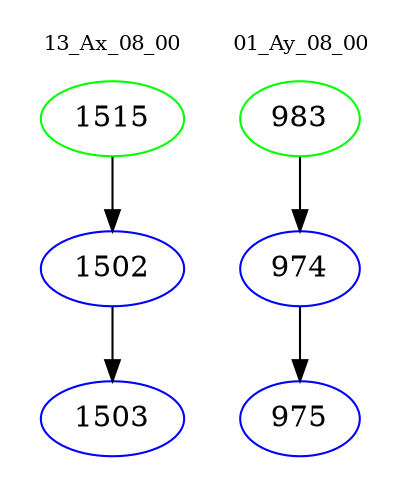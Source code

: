 digraph{
subgraph cluster_0 {
color = white
label = "13_Ax_08_00";
fontsize=10;
T0_1515 [label="1515", color="green"]
T0_1515 -> T0_1502 [color="black"]
T0_1502 [label="1502", color="blue"]
T0_1502 -> T0_1503 [color="black"]
T0_1503 [label="1503", color="blue"]
}
subgraph cluster_1 {
color = white
label = "01_Ay_08_00";
fontsize=10;
T1_983 [label="983", color="green"]
T1_983 -> T1_974 [color="black"]
T1_974 [label="974", color="blue"]
T1_974 -> T1_975 [color="black"]
T1_975 [label="975", color="blue"]
}
}
